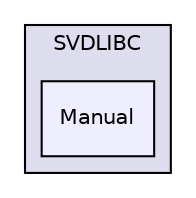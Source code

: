 digraph "LIA_SpkDet/CovIntra/src/SVDLIBC/Manual" {
  compound=true
  node [ fontsize="10", fontname="Helvetica"];
  edge [ labelfontsize="10", labelfontname="Helvetica"];
  subgraph clusterdir_abb1b78ba01fe40a0e46c51462abfb88 {
    graph [ bgcolor="#ddddee", pencolor="black", label="SVDLIBC" fontname="Helvetica", fontsize="10", URL="dir_abb1b78ba01fe40a0e46c51462abfb88.html"]
  dir_6489c181da16a4d7b2f46f5b3583c6a2 [shape=box, label="Manual", style="filled", fillcolor="#eeeeff", pencolor="black", URL="dir_6489c181da16a4d7b2f46f5b3583c6a2.html"];
  }
}

